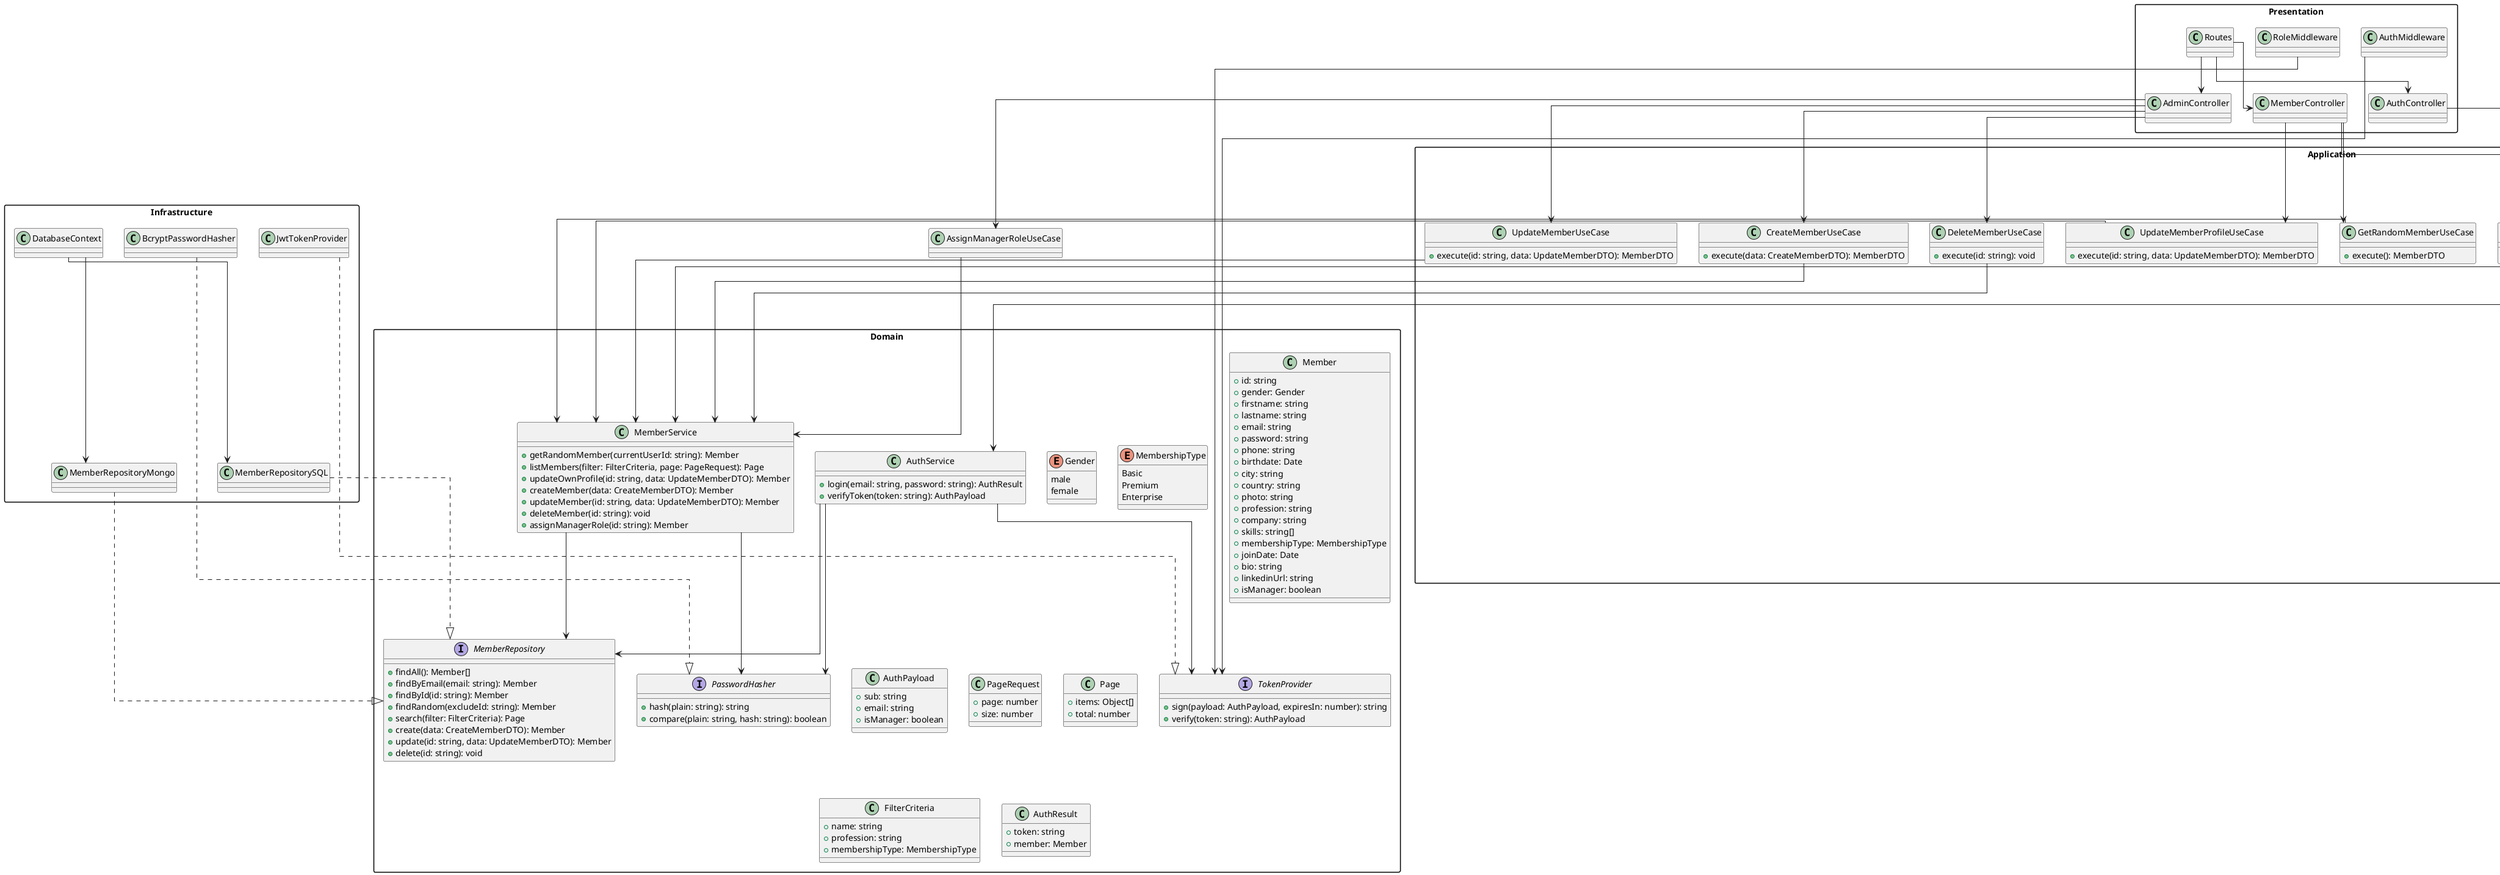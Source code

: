@startuml CoworkSpace

skinparam packageStyle rectangle
skinparam linetype ortho

package "Domain" {
  enum Gender {
    male
    female
  }

  enum MembershipType {
    Basic
    Premium
    Enterprise
  }

  class Member {
    +id: string
    +gender: Gender
    +firstname: string
    +lastname: string
    +email: string
    +password: string
    +phone: string
    +birthdate: Date
    +city: string
    +country: string
    +photo: string
    +profession: string
    +company: string
    +skills: string[]
    +membershipType: MembershipType
    +joinDate: Date
    +bio: string
    +linkedinUrl: string
    +isManager: boolean
  }

  interface MemberRepository {
    +findAll(): Member[]
    +findByEmail(email: string): Member
    +findById(id: string): Member
    +findRandom(excludeId: string): Member
    +search(filter: FilterCriteria): Page
    +create(data: CreateMemberDTO): Member
    +update(id: string, data: UpdateMemberDTO): Member
    +delete(id: string): void
  }

  interface PasswordHasher {
    +hash(plain: string): string
    +compare(plain: string, hash: string): boolean
  }

  interface TokenProvider {
    +sign(payload: AuthPayload, expiresIn: number): string
    +verify(token: string): AuthPayload
  }

  class AuthPayload {
    +sub: string
    +email: string
    +isManager: boolean
  }

  class PageRequest {
    +page: number
    +size: number
  }

  class Page {
    +items: Object[]
    +total: number
  }

  class FilterCriteria {
    +name: string
    +profession: string
    +membershipType: MembershipType
  }

  class MemberService {
    +getRandomMember(currentUserId: string): Member
    +listMembers(filter: FilterCriteria, page: PageRequest): Page
    +updateOwnProfile(id: string, data: UpdateMemberDTO): Member
    +createMember(data: CreateMemberDTO): Member
    +updateMember(id: string, data: UpdateMemberDTO): Member
    +deleteMember(id: string): void
    +assignManagerRole(id: string): Member
  }

  class AuthService {
    +login(email: string, password: string): AuthResult
    +verifyToken(token: string): AuthPayload
  }

  class AuthResult {
    +token: string
    +member: Member
  }
}

package "Application" {
  class LoginRequestDTO {
    +email: string
    +password: string
  }

  class MemberDTO {
    +id: string
    +firstname: string
    +lastname: string
    +email: string
    +photo: string
    +profession: string
    +company: string
    +skills: string[]
    +membershipType: MembershipType
    +isManager: boolean
  }

  class CreateMemberDTO {
    +gender: Gender
    +firstname: string
    +lastname: string
    +email: string
    +password: string
    +profession: string
    +membershipType: MembershipType
    +isManager: boolean
  }

  class UpdateMemberDTO {
    +firstname: string
    +lastname: string
    +email: string
    +password: string
    +phone: string
    +city: string
    +country: string
    +photo: string
    +profession: string
    +company: string
    +skills: string[]
    +membershipType: MembershipType
    +bio: string
    +linkedinUrl: string
  }

  class LoginUseCase {
    +execute(req: LoginRequestDTO): AuthResult
  }
  class GetRandomMemberUseCase {
    +execute(): MemberDTO
  }

  class ListMembersUseCase {
    +execute(filter: FilterCriteria, page: PageRequest): Page
  }

  class UpdateMemberProfileUseCase {
    +execute(id: string, data: UpdateMemberDTO): MemberDTO
  }

  class CreateMemberUseCase {
    +execute(data: CreateMemberDTO): MemberDTO
  }

  class UpdateMemberUseCase {
    +execute(id: string, data: UpdateMemberDTO): MemberDTO
  }

  class DeleteMemberUseCase {
    +execute(id: string): void
  }
}

package "Infrastructure" {
  class MemberRepositoryMongo
  class MemberRepositorySQL
  class BcryptPasswordHasher
  class JwtTokenProvider
  class DatabaseContext
}

package "Presentation" {
  class AuthController
  class MemberController
  class AdminController
  class AuthMiddleware
  class RoleMiddleware
  class Routes
}

' --- Dépendances entre couches ---
MemberService --> MemberRepository
MemberService --> PasswordHasher
AuthService --> MemberRepository
AuthService --> PasswordHasher
AuthService --> TokenProvider

LoginUseCase --> AuthService
GetRandomMemberUseCase --> MemberService
ListMembersUseCase --> MemberService
UpdateMemberProfileUseCase --> MemberService
CreateMemberUseCase --> MemberService
UpdateMemberUseCase --> MemberService
DeleteMemberUseCase --> MemberService
AssignManagerRoleUseCase --> MemberService

AuthController --> LoginUseCase
MemberController --> GetRandomMemberUseCase
MemberController --> ListMembersUseCase
MemberController --> UpdateMemberProfileUseCase
AdminController --> CreateMemberUseCase
AdminController --> UpdateMemberUseCase
AdminController --> DeleteMemberUseCase
AdminController --> AssignManagerRoleUseCase
Routes --> AuthController
Routes --> MemberController
Routes --> AdminController

AuthMiddleware --> TokenProvider
RoleMiddleware --> TokenProvider

MemberRepositoryMongo ..|> MemberRepository
MemberRepositorySQL ..|> MemberRepository
BcryptPasswordHasher ..|> PasswordHasher
JwtTokenProvider ..|> TokenProvider

DatabaseContext --> MemberRepositoryMongo
DatabaseContext --> MemberRepositorySQL
@enduml
